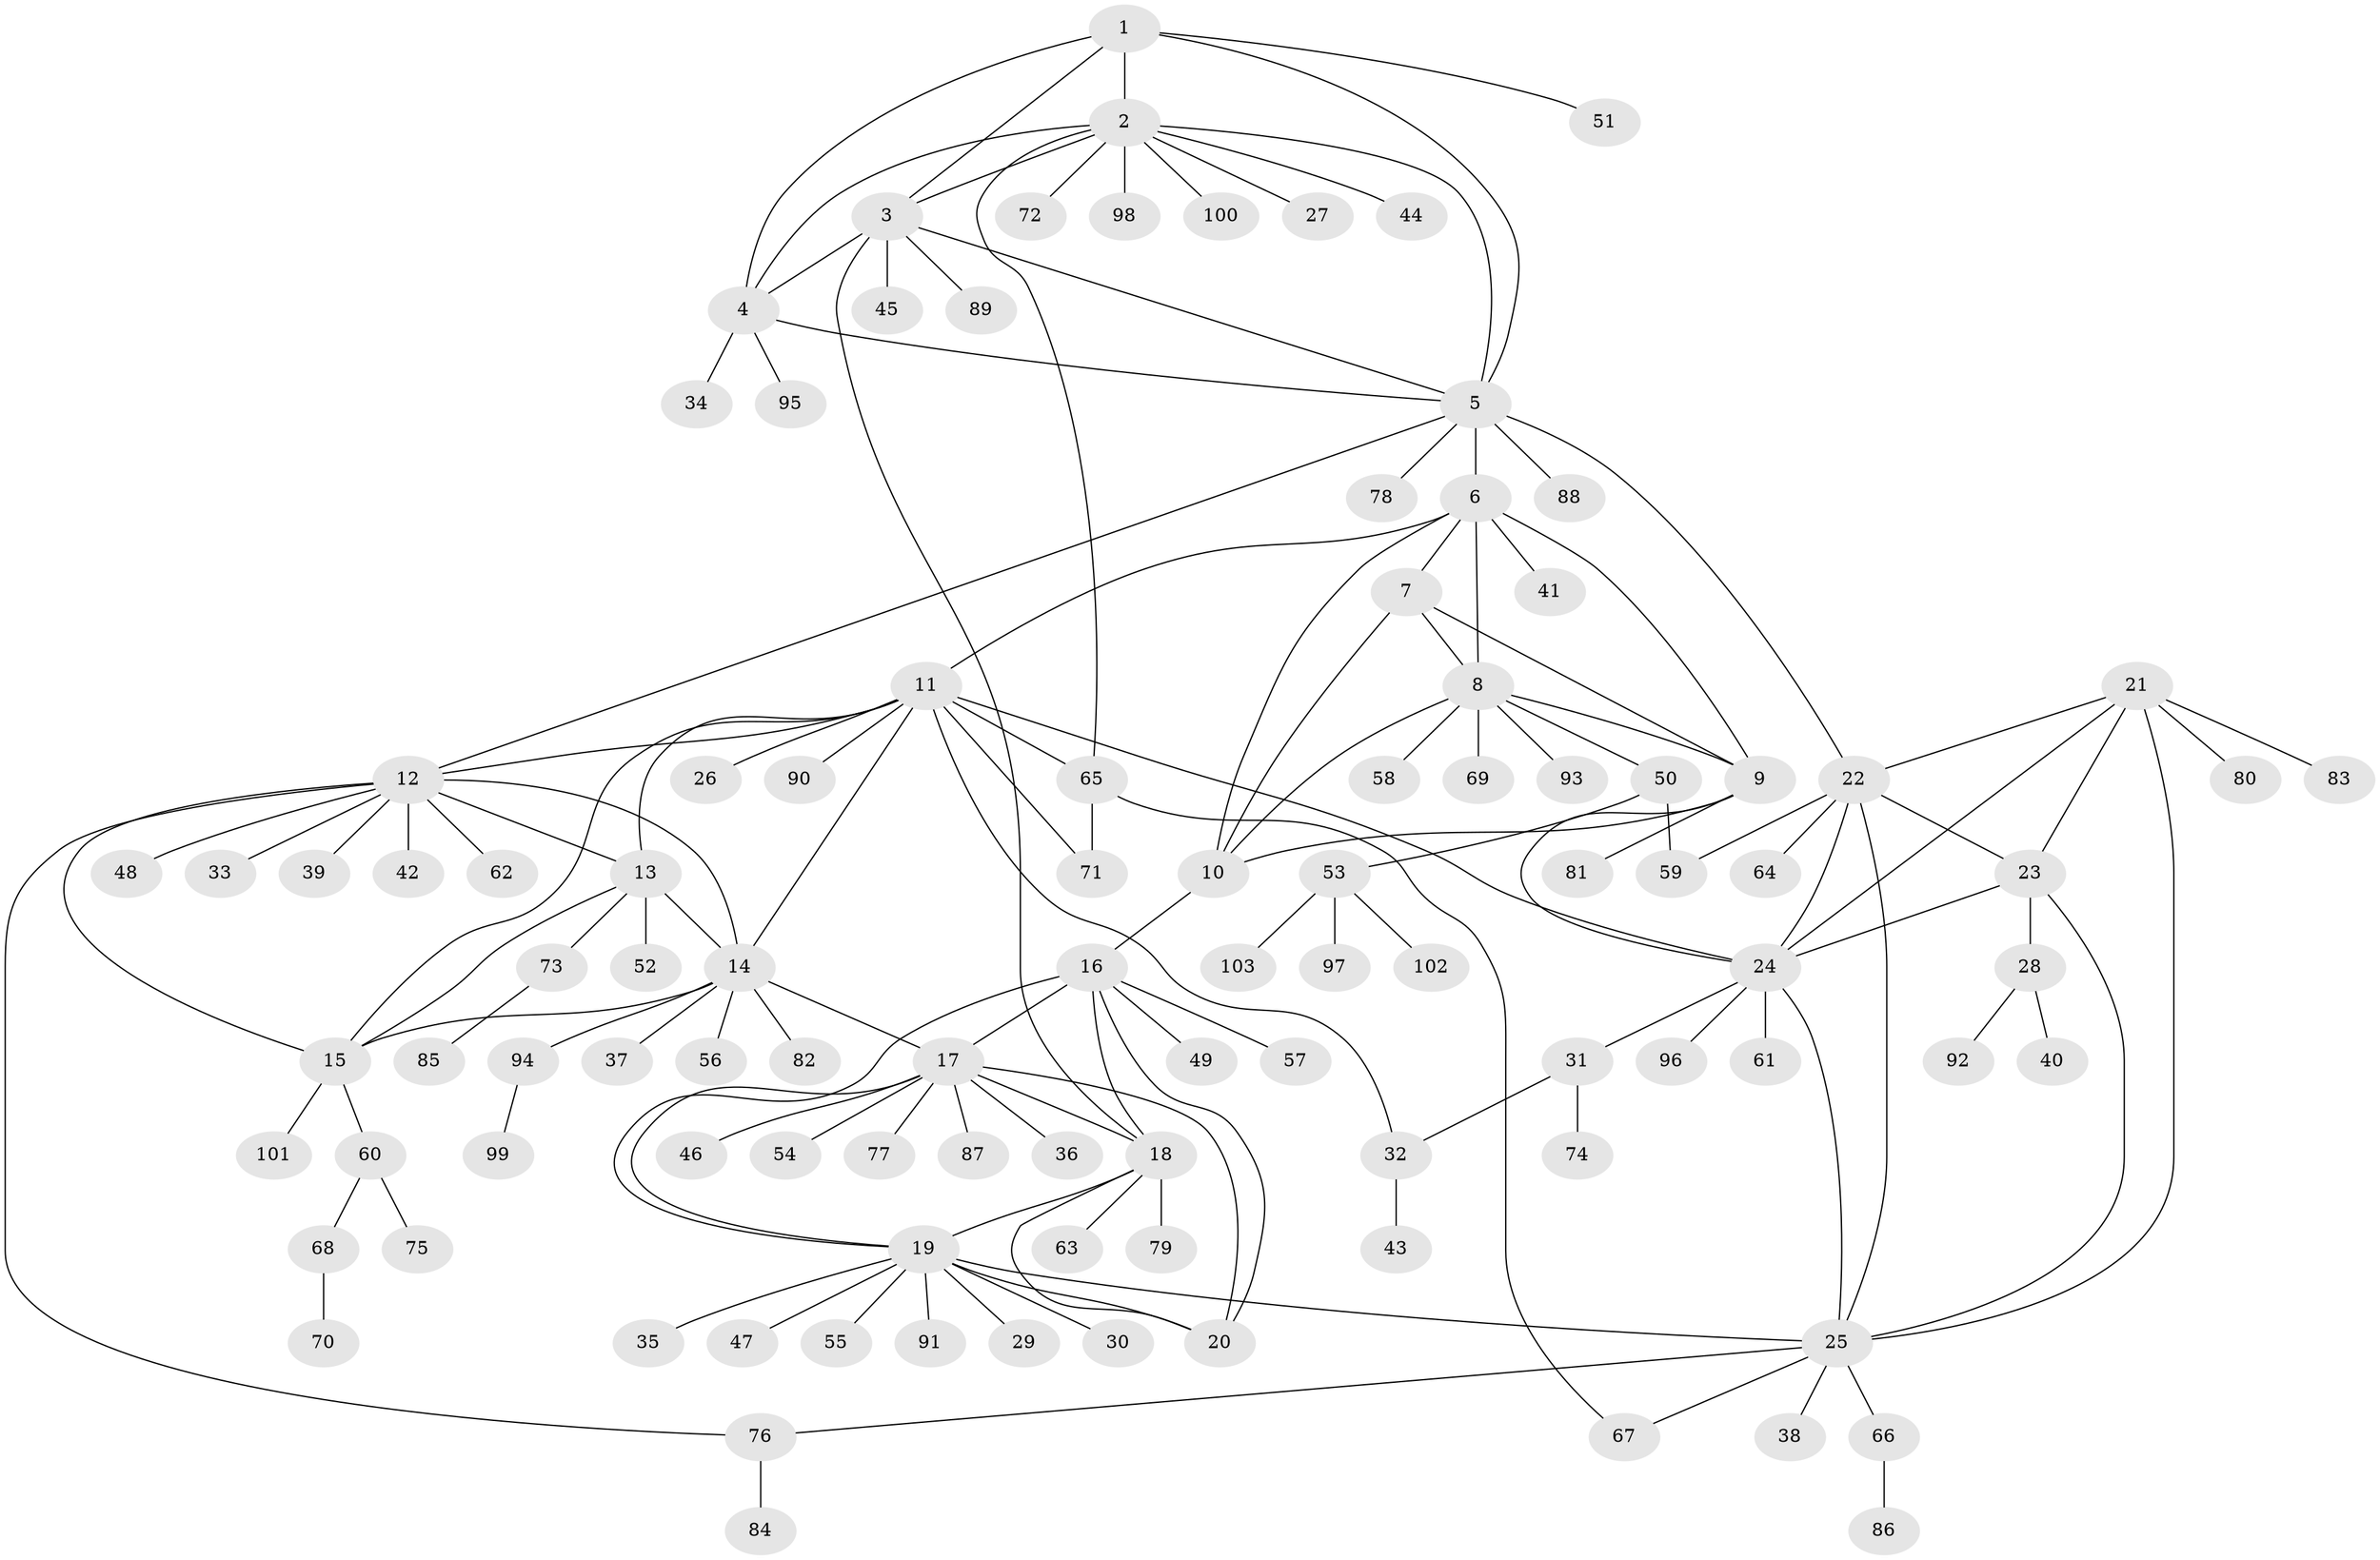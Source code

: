 // coarse degree distribution, {3: 0.1038961038961039, 14: 0.025974025974025976, 5: 0.03896103896103896, 4: 0.025974025974025976, 7: 0.012987012987012988, 6: 0.012987012987012988, 11: 0.012987012987012988, 10: 0.012987012987012988, 8: 0.012987012987012988, 13: 0.012987012987012988, 9: 0.012987012987012988, 1: 0.6363636363636364, 2: 0.07792207792207792}
// Generated by graph-tools (version 1.1) at 2025/24/03/03/25 07:24:13]
// undirected, 103 vertices, 144 edges
graph export_dot {
graph [start="1"]
  node [color=gray90,style=filled];
  1;
  2;
  3;
  4;
  5;
  6;
  7;
  8;
  9;
  10;
  11;
  12;
  13;
  14;
  15;
  16;
  17;
  18;
  19;
  20;
  21;
  22;
  23;
  24;
  25;
  26;
  27;
  28;
  29;
  30;
  31;
  32;
  33;
  34;
  35;
  36;
  37;
  38;
  39;
  40;
  41;
  42;
  43;
  44;
  45;
  46;
  47;
  48;
  49;
  50;
  51;
  52;
  53;
  54;
  55;
  56;
  57;
  58;
  59;
  60;
  61;
  62;
  63;
  64;
  65;
  66;
  67;
  68;
  69;
  70;
  71;
  72;
  73;
  74;
  75;
  76;
  77;
  78;
  79;
  80;
  81;
  82;
  83;
  84;
  85;
  86;
  87;
  88;
  89;
  90;
  91;
  92;
  93;
  94;
  95;
  96;
  97;
  98;
  99;
  100;
  101;
  102;
  103;
  1 -- 2;
  1 -- 3;
  1 -- 4;
  1 -- 5;
  1 -- 51;
  2 -- 3;
  2 -- 4;
  2 -- 5;
  2 -- 27;
  2 -- 44;
  2 -- 65;
  2 -- 72;
  2 -- 98;
  2 -- 100;
  3 -- 4;
  3 -- 5;
  3 -- 18;
  3 -- 45;
  3 -- 89;
  4 -- 5;
  4 -- 34;
  4 -- 95;
  5 -- 6;
  5 -- 12;
  5 -- 22;
  5 -- 78;
  5 -- 88;
  6 -- 7;
  6 -- 8;
  6 -- 9;
  6 -- 10;
  6 -- 11;
  6 -- 41;
  7 -- 8;
  7 -- 9;
  7 -- 10;
  8 -- 9;
  8 -- 10;
  8 -- 50;
  8 -- 58;
  8 -- 69;
  8 -- 93;
  9 -- 10;
  9 -- 24;
  9 -- 81;
  10 -- 16;
  11 -- 12;
  11 -- 13;
  11 -- 14;
  11 -- 15;
  11 -- 24;
  11 -- 26;
  11 -- 32;
  11 -- 65;
  11 -- 71;
  11 -- 90;
  12 -- 13;
  12 -- 14;
  12 -- 15;
  12 -- 33;
  12 -- 39;
  12 -- 42;
  12 -- 48;
  12 -- 62;
  12 -- 76;
  13 -- 14;
  13 -- 15;
  13 -- 52;
  13 -- 73;
  14 -- 15;
  14 -- 17;
  14 -- 37;
  14 -- 56;
  14 -- 82;
  14 -- 94;
  15 -- 60;
  15 -- 101;
  16 -- 17;
  16 -- 18;
  16 -- 19;
  16 -- 20;
  16 -- 49;
  16 -- 57;
  17 -- 18;
  17 -- 19;
  17 -- 20;
  17 -- 36;
  17 -- 46;
  17 -- 54;
  17 -- 77;
  17 -- 87;
  18 -- 19;
  18 -- 20;
  18 -- 63;
  18 -- 79;
  19 -- 20;
  19 -- 25;
  19 -- 29;
  19 -- 30;
  19 -- 35;
  19 -- 47;
  19 -- 55;
  19 -- 91;
  21 -- 22;
  21 -- 23;
  21 -- 24;
  21 -- 25;
  21 -- 80;
  21 -- 83;
  22 -- 23;
  22 -- 24;
  22 -- 25;
  22 -- 59;
  22 -- 64;
  23 -- 24;
  23 -- 25;
  23 -- 28;
  24 -- 25;
  24 -- 31;
  24 -- 61;
  24 -- 96;
  25 -- 38;
  25 -- 66;
  25 -- 67;
  25 -- 76;
  28 -- 40;
  28 -- 92;
  31 -- 32;
  31 -- 74;
  32 -- 43;
  50 -- 53;
  50 -- 59;
  53 -- 97;
  53 -- 102;
  53 -- 103;
  60 -- 68;
  60 -- 75;
  65 -- 67;
  65 -- 71;
  66 -- 86;
  68 -- 70;
  73 -- 85;
  76 -- 84;
  94 -- 99;
}
